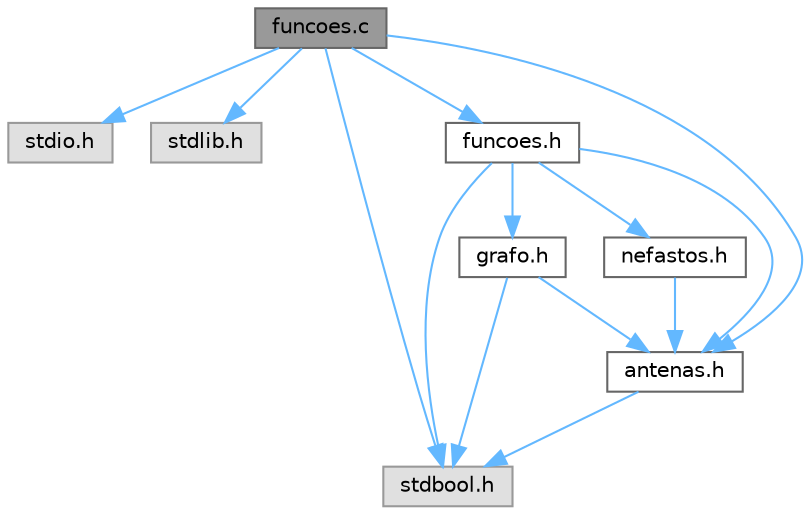 digraph "funcoes.c"
{
 // LATEX_PDF_SIZE
  bgcolor="transparent";
  edge [fontname=Helvetica,fontsize=10,labelfontname=Helvetica,labelfontsize=10];
  node [fontname=Helvetica,fontsize=10,shape=box,height=0.2,width=0.4];
  Node1 [id="Node000001",label="funcoes.c",height=0.2,width=0.4,color="gray40", fillcolor="grey60", style="filled", fontcolor="black",tooltip="Implementação de funções auxiliares para manipulação de antenas e coordenadas."];
  Node1 -> Node2 [id="edge1_Node000001_Node000002",color="steelblue1",style="solid",tooltip=" "];
  Node2 [id="Node000002",label="stdio.h",height=0.2,width=0.4,color="grey60", fillcolor="#E0E0E0", style="filled",tooltip=" "];
  Node1 -> Node3 [id="edge2_Node000001_Node000003",color="steelblue1",style="solid",tooltip=" "];
  Node3 [id="Node000003",label="stdlib.h",height=0.2,width=0.4,color="grey60", fillcolor="#E0E0E0", style="filled",tooltip=" "];
  Node1 -> Node4 [id="edge3_Node000001_Node000004",color="steelblue1",style="solid",tooltip=" "];
  Node4 [id="Node000004",label="stdbool.h",height=0.2,width=0.4,color="grey60", fillcolor="#E0E0E0", style="filled",tooltip=" "];
  Node1 -> Node5 [id="edge4_Node000001_Node000005",color="steelblue1",style="solid",tooltip=" "];
  Node5 [id="Node000005",label="funcoes.h",height=0.2,width=0.4,color="grey40", fillcolor="white", style="filled",URL="$funcoes_8h.html",tooltip="Declarações de funções auxiliares para manipulação de listas de antenas e coordenadas."];
  Node5 -> Node4 [id="edge5_Node000005_Node000004",color="steelblue1",style="solid",tooltip=" "];
  Node5 -> Node6 [id="edge6_Node000005_Node000006",color="steelblue1",style="solid",tooltip=" "];
  Node6 [id="Node000006",label="antenas.h",height=0.2,width=0.4,color="grey40", fillcolor="white", style="filled",URL="$antenas_8h.html",tooltip="Definições das estruturas para representação e manipulação de antenas em lista ligada."];
  Node6 -> Node4 [id="edge7_Node000006_Node000004",color="steelblue1",style="solid",tooltip=" "];
  Node5 -> Node7 [id="edge8_Node000005_Node000007",color="steelblue1",style="solid",tooltip=" "];
  Node7 [id="Node000007",label="nefastos.h",height=0.2,width=0.4,color="grey40", fillcolor="white", style="filled",URL="$nefastos_8h.html",tooltip="Declaração da função para detectar locais com efeito nefasto."];
  Node7 -> Node6 [id="edge9_Node000007_Node000006",color="steelblue1",style="solid",tooltip=" "];
  Node5 -> Node8 [id="edge10_Node000005_Node000008",color="steelblue1",style="solid",tooltip=" "];
  Node8 [id="Node000008",label="grafo.h",height=0.2,width=0.4,color="grey40", fillcolor="white", style="filled",URL="$grafo_8h.html",tooltip="Definições de estruturas e protótipos de funções para grafos baseados em listas ligadas."];
  Node8 -> Node4 [id="edge11_Node000008_Node000004",color="steelblue1",style="solid",tooltip=" "];
  Node8 -> Node6 [id="edge12_Node000008_Node000006",color="steelblue1",style="solid",tooltip=" "];
  Node1 -> Node6 [id="edge13_Node000001_Node000006",color="steelblue1",style="solid",tooltip=" "];
}
